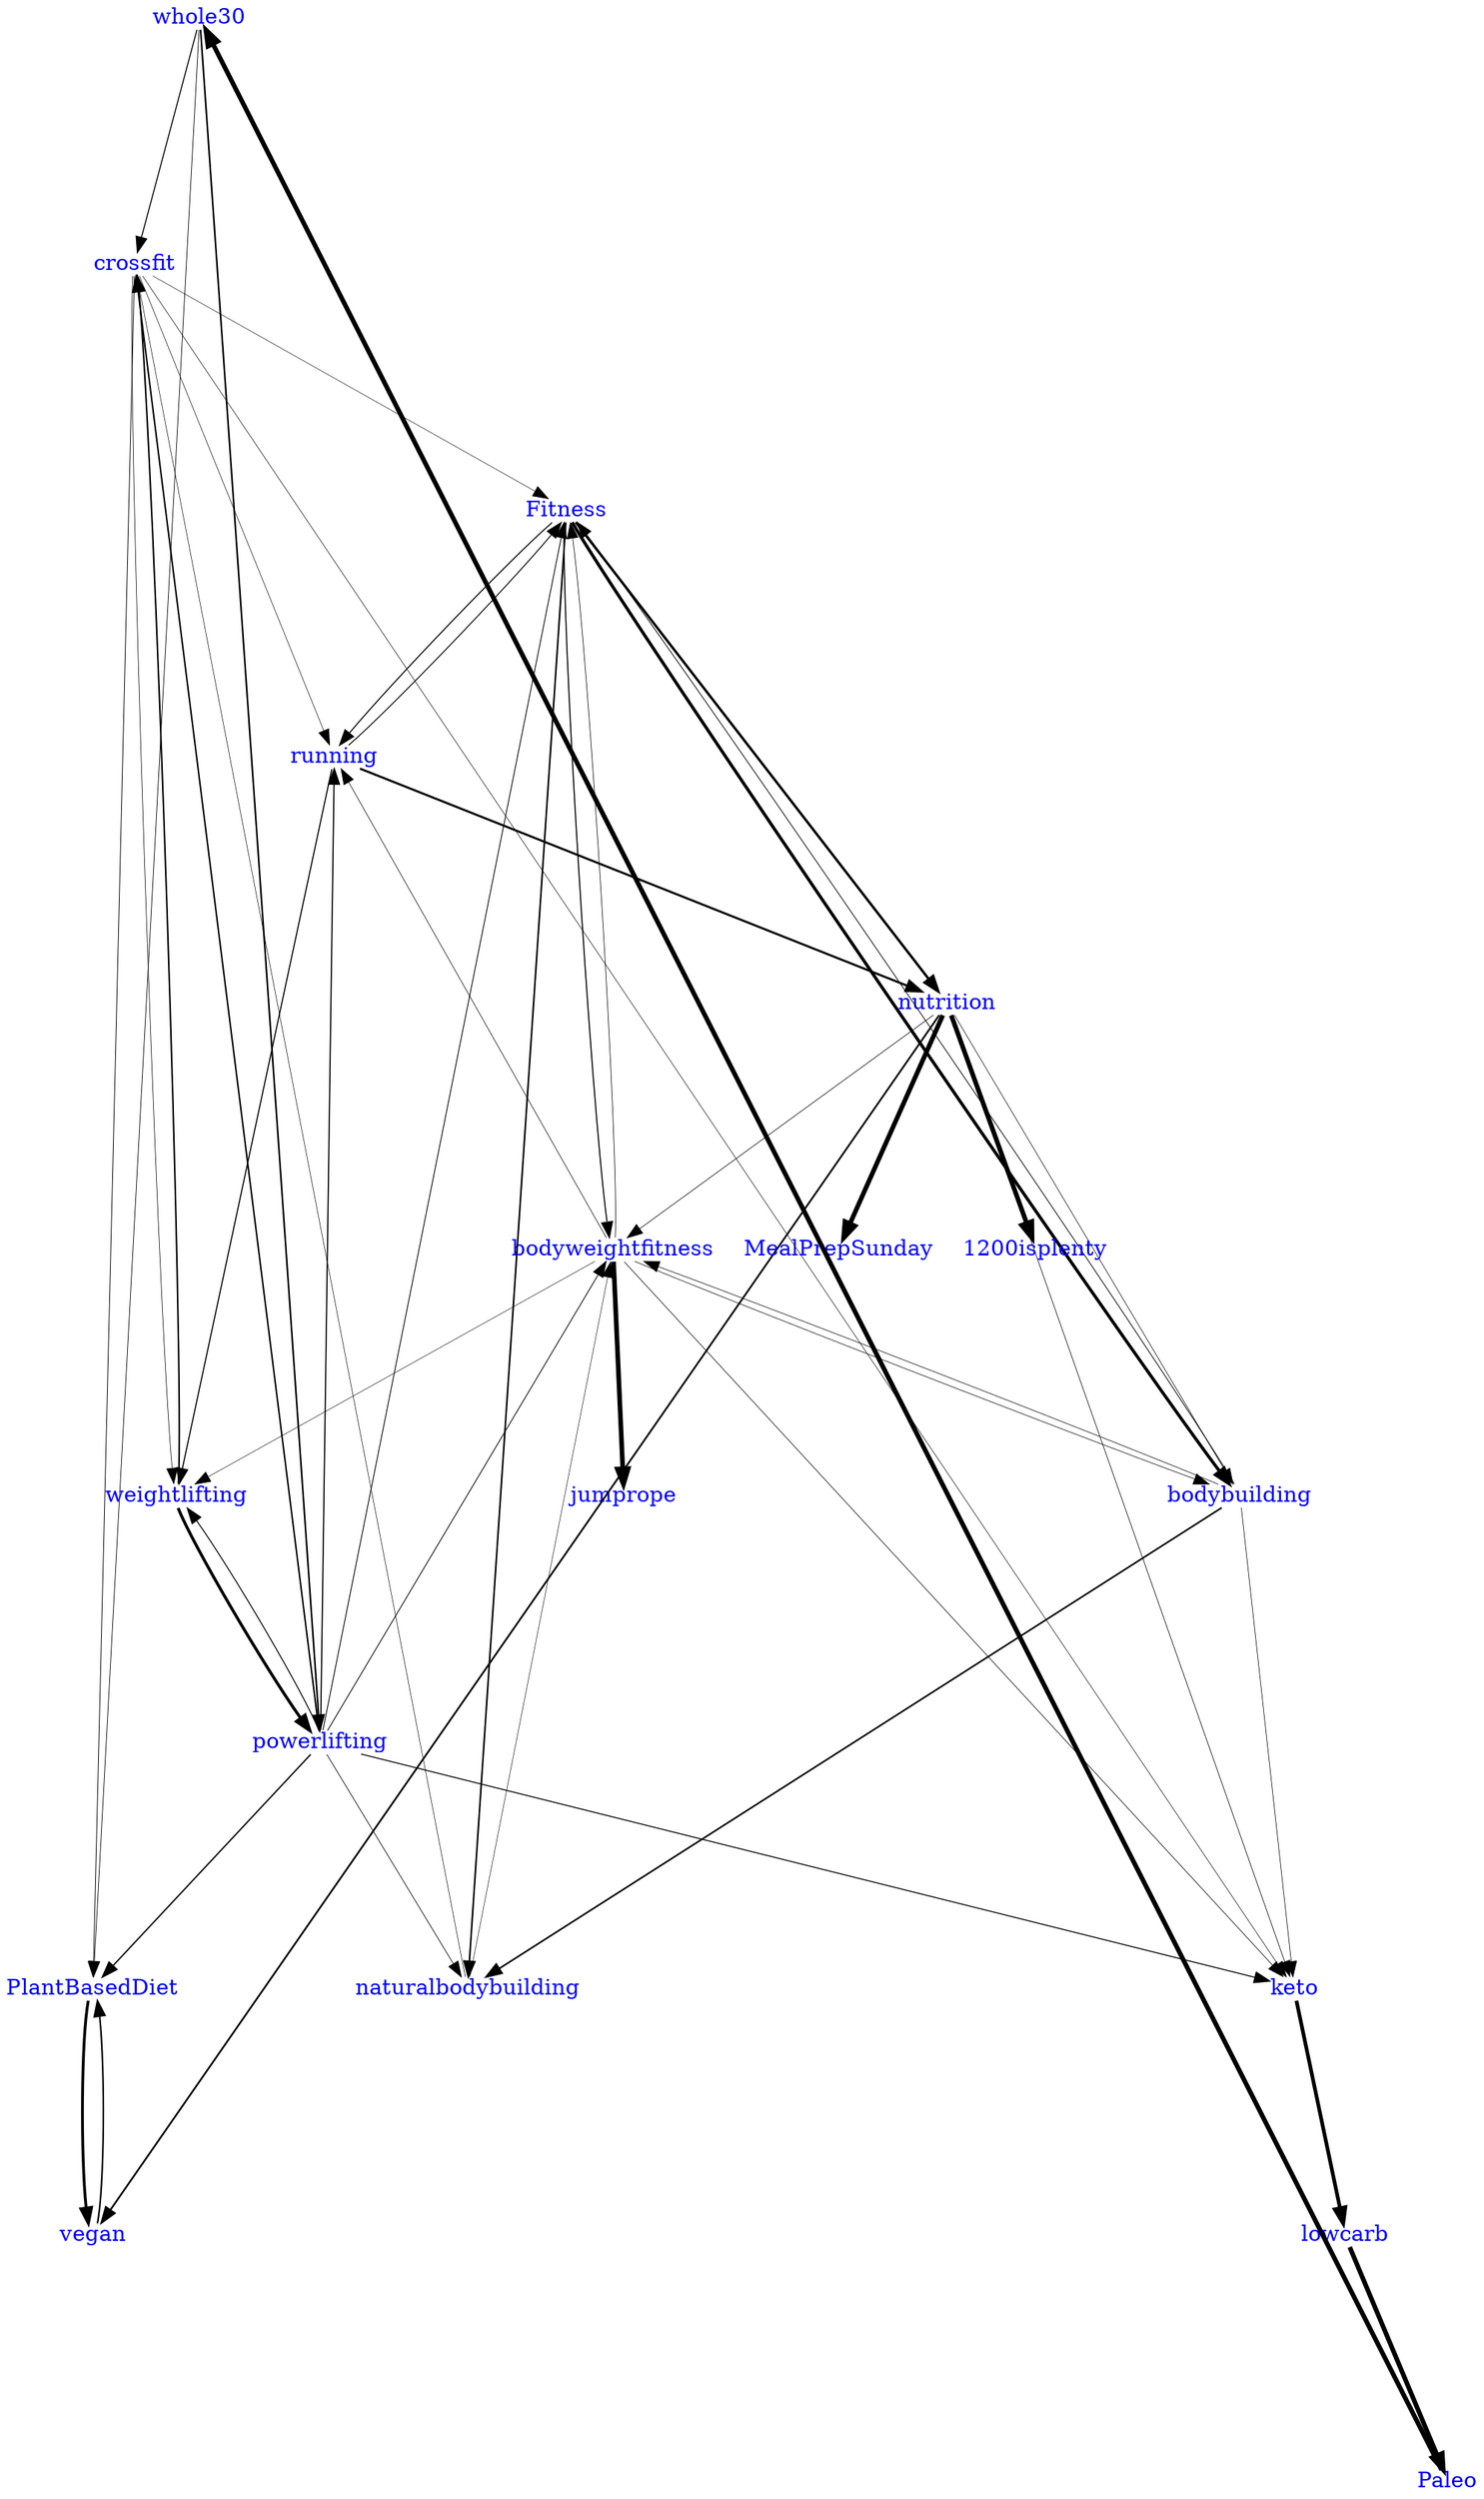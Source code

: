 strict digraph "" {
	graph [bb="0,0,797.5,1446",
		edges="{'arrowsize': '5.0'}",
		ranksep=2,
		splines=line
	];
	node [height=0,
		label="\N",
		margin=0,
		shape=plaintext,
		width=0
	];
	whole30	[font_size=1000,
		fontcolor=blue,
		height=0.20833,
		pos="62,1438.5",
		width=0.84722];
	PlantBasedDiet	[font_size=1000,
		fontcolor=blue,
		height=0.20833,
		pos="56,325.5",
		width=1.5556];
	whole30 -> PlantBasedDiet	[penwidth=0.4210526315789472,
		pos="e,56.041,333.04 61.958,1430.8 61.47,1340.2 56.823,478.16 56.096,343.23"];
	crossfit	[font_size=1000,
		fontcolor=blue,
		height=0.20833,
		pos="143,1279.5",
		width=0.75];
	whole30 -> crossfit	[penwidth=0.6842105263157892,
		pos="e,139.62,1287 65.48,1430.8 77.503,1407.5 117.49,1329.9 134.85,1296.3"];
	powerlifting	[font_size=1000,
		fontcolor=blue,
		height=0.20833,
		pos="142,484.5",
		width=1.2222];
	whole30 -> powerlifting	[penwidth=1.0666666666666664,
		pos="e,141.36,492.18 62.644,1430.8 69.563,1348.3 130.12,626.23 140.49,502.5"];
	vegan	[font_size=1000,
		fontcolor=blue,
		height=0.20833,
		pos="56,166.5",
		width=0.59722];
	PlantBasedDiet -> vegan	[penwidth=1.831578947368421,
		pos="e,53.087,174.05 53.047,317.75 48.507,294.65 48.038,218.28 51.642,184.18"];
	crossfit -> PlantBasedDiet	[penwidth=0.4631578947368421,
		pos="e,56.7,333.18 142.3,1271.8 134.78,1189.3 68.925,467.23 57.642,343.5"];
	Fitness	[font_size=1000,
		fontcolor=blue,
		height=0.20833,
		pos="382,1120.5",
		width=0.73611];
	crossfit -> Fitness	[penwidth=0.3044982698961936,
		pos="e,371.99,1128.1 152.97,1272 189.41,1248 315.79,1165 363.54,1133.6"];
	running	[font_size=1000,
		fontcolor=blue,
		height=0.20833,
		pos="247,802.5",
		width=0.79167];
	crossfit -> running	[penwidth=0.3327731092436973,
		pos="e,245.3,810.3 144.72,1271.6 156.55,1217.4 225.98,898.93 243.16,820.13"];
	keto	[font_size=1000,
		fontcolor=blue,
		height=0.20833,
		pos="691,325.5",
		width=0.43056];
	crossfit -> keto	[penwidth=0.3455497382198952,
		pos="e,686.59,333.18 147.41,1271.8 195,1189 612.94,461.39 681.5,342.03"];
	weightlifting	[font_size=1000,
		fontcolor=blue,
		height=0.20833,
		pos="208,643.5",
		width=1.2778];
	crossfit -> weightlifting	[penwidth=0.3626373626373624,
		pos="e,205.53,651.39 142.15,1271.9 142.15,1207.9 187.89,757.61 203.72,661.52"];
	powerlifting -> PlantBasedDiet	[penwidth=0.8842105263157892,
		pos="e,59.586,333.05 138.3,476.75 125.48,453.35 82.712,375.27 64.417,341.87"];
	powerlifting -> crossfit	[penwidth=0.9824561403508769,
		pos="e,142.99,1271.9 142.01,492.45 142.1,567.58 142.84,1152.3 142.98,1261.9"];
	powerlifting -> Fitness	[penwidth=0.5363321799307958,
		pos="e,379.14,1112.9 144.98,492.39 169.66,557.79 340.23,1009.8 375.59,1103.5"];
	powerlifting -> running	[penwidth=0.7815126050420169,
		pos="e,244.51,794.95 144.52,492.12 157.99,532.94 221.79,726.15 241.31,785.27"];
	powerlifting -> keto	[penwidth=0.6596858638743456,
		pos="e,675.31,330.99 164.89,476.95 253.41,451.64 572.95,360.26 665.63,333.75"];
	powerlifting -> weightlifting	[penwidth=0.6387362637362637,
		pos="e,208.12,635.75 147.67,492.05 161.87,514.94 194.68,591.85 205.39,625.96"];
	bodyweightfitness	[font_size=1000,
		fontcolor=blue,
		height=0.20833,
		pos="443,961.5",
		width=1.8333];
	powerlifting -> bodyweightfitness	[penwidth=0.5240641711229946,
		pos="e,438.03,953.62 146.92,492.3 181.14,546.53 383.58,867.34 432.41,944.72"];
	naturalbodybuilding	[font_size=1000,
		fontcolor=blue,
		height=0.20833,
		pos="544,325.5",
		width=2.0139];
	powerlifting -> naturalbodybuilding	[penwidth=0.4231738035264483,
		pos="e,527.17,333.07 158.76,476.95 221.33,452.52 441.57,366.51 517.8,336.73"];
	vegan -> PlantBasedDiet	[penwidth=1.031578947368421,
		pos="e,58.953,317.75 58.913,174.05 63.477,196.84 63.969,273.18 60.389,307.52"];
	Fitness -> running	[penwidth=0.7008403361344536,
		pos="e,247.97,810.12 376.55,1113 353.66,1072.3 271.29,879.11 251.08,819.83"];
	Fitness -> bodyweightfitness	[penwidth=0.7433155080213902,
		pos="e,437.54,969.05 381.67,1112.8 386.16,1089.4 416.08,1011.3 432.82,977.87"];
	Fitness -> naturalbodybuilding	[penwidth=1.0503778337531486,
		pos="e,542.38,333.45 383.55,1112.9 398.56,1039.2 517.93,453.42 540.37,343.31"];
	bodybuilding	[font_size=1000,
		fontcolor=blue,
		height=0.20833,
		pos="619,484.5",
		width=1.3056];
	Fitness -> bodybuilding	[penwidth=2.0474631751227497,
		pos="e,614.4,492.39 383.2,1112.9 400.57,1048.7 569.05,595.86 610.22,501.65"];
	nutrition	[font_size=1000,
		fontcolor=blue,
		height=0.20833,
		pos="440,643.5",
		width=0.88889];
	Fitness -> nutrition	[penwidth=1.6100386100386102,
		pos="e,439.05,651.3 382.96,1112.6 389.54,1058.5 428.12,741.23 437.8,661.62"];
	running -> Fitness	[penwidth=0.6228373702422144,
		pos="e,381.05,1113 252.49,810.12 275.45,850.94 357.81,1044.2 377.96,1103.3"];
	running -> weightlifting	[penwidth=0.7417582417582416,
		pos="e,209.63,651.05 245.32,794.75 239.59,771.65 220.61,695.28 212.14,661.18"];
	running -> nutrition	[penwidth=1.3899613899613898,
		pos="e,431.95,651.05 255.29,794.75 284.81,770.74 385.06,689.19 424.18,657.37"];
	lowcarb	[font_size=1000,
		fontcolor=blue,
		height=0.20833,
		pos="720,166.5",
		width=0.79167];
	keto -> lowcarb	[penwidth=2.4098360655737707,
		pos="e,718.79,174.05 692.25,317.75 696.51,294.65 710.62,218.28 716.92,184.18"];
	weightlifting -> crossfit	[penwidth=1.0,
		pos="e,145.4,1271.9 208.85,651.39 208.71,716.66 162.94,1167 147.21,1261.9"];
	weightlifting -> powerlifting	[penwidth=1.9333333333333336,
		pos="e,141.84,492.05 202.21,635.75 187.9,612.55 155.1,535.61 144.52,501.74"];
	bodyweightfitness -> Fitness	[penwidth=0.3875432525951556,
		pos="e,387.57,1112.8 443.37,969.05 439.02,992.14 409.14,1070.2 392.33,1103.8"];
	bodyweightfitness -> running	[penwidth=0.3731092436974788,
		pos="e,255.17,810.05 434.58,953.75 404.61,929.74 302.79,848.19 263.06,816.37"];
	bodyweightfitness -> keto	[penwidth=0.39267015706806263,
		pos="e,687.92,333.39 445.96,953.91 470.98,889.74 647.22,437.78 684.2,342.93"];
	bodyweightfitness -> weightlifting	[penwidth=0.3049450549450548,
		pos="e,213.63,651.12 437.42,953.95 407.14,912.97 262.23,716.88 219.74,659.38"];
	bodyweightfitness -> bodybuilding	[penwidth=0.3731587561374795,
		pos="e,614.23,492.3 444.01,953.62 457.89,899.24 575.55,579.62 609.95,501.65"];
	jumprope	[font_size=1000,
		fontcolor=blue,
		height=0.20833,
		pos="443,802.5",
		width=0.95833];
	bodyweightfitness -> jumprope	[penwidth=3.0,
		pos="e,443,810.05 443,953.75 443,930.65 443,854.28 443,820.18"];
	naturalbodybuilding -> crossfit	[penwidth=0.3333333333333333,
		pos="e,146.23,1271.8 540.77,333.18 506.02,415.85 201.35,1140.7 150.26,1262.2"];
	naturalbodybuilding -> bodyweightfitness	[penwidth=0.3101604278074866,
		pos="e,444.2,953.91 542.75,333.39 532.38,398.66 460.87,848.97 445.79,943.94"];
	bodybuilding -> Fitness	[penwidth=0.4913494809688581,
		pos="e,386.45,1112.9 617.72,492.39 599.87,557.86 431.35,1010.7 390.58,1103.8"];
	bodybuilding -> keto	[penwidth=0.3664921465968585,
		pos="e,688,333.05 622.09,476.75 632.78,453.45 668.33,375.94 683.75,342.3"];
	bodybuilding -> bodyweightfitness	[penwidth=0.374331550802139,
		pos="e,447.81,953.62 618.01,492.3 604.23,546.42 486.58,866.03 452.1,944.24"];
	bodybuilding -> naturalbodybuilding	[penwidth=1.065491183879093,
		pos="e,547.13,333.05 615.78,476.75 604.65,453.45 567.62,375.94 551.55,342.3"];
	nutrition -> vegan	[penwidth=1.168421052631579,
		pos="e,62.282,174.3 433.66,635.62 389.61,580.91 129.41,257.69 68.672,182.24"];
	nutrition -> keto	[penwidth=0.3874345549738218,
		pos="e,684.99,333.12 445.96,635.95 478.37,594.88 633.72,398.07 678.74,341.03"];
	nutrition -> bodyweightfitness	[penwidth=0.3957219251336898,
		pos="e,442.93,953.95 440.07,651.12 440.46,691.85 442.27,884.35 442.83,943.9"];
	nutrition -> bodybuilding	[penwidth=0.3633387888707037,
		pos="e,611.54,492.05 447.69,635.75 474.95,611.85 567.27,530.87 603.87,498.77"];
	MealPrepSunday	[font_size=1000,
		fontcolor=blue,
		height=0.20833,
		pos="304,484.5",
		width=1.7083];
	nutrition -> MealPrepSunday	[penwidth=3.0,
		pos="e,309.67,492.05 434.16,635.75 413.71,612.15 345.07,532.91 316.57,500.01"];
	"1200isplenty"	[font_size=1000,
		fontcolor=blue,
		height=0.20833,
		pos="431,484.5",
		width=1.3056];
	nutrition -> "1200isplenty"	[penwidth=3.0,
		pos="e,431.38,492.05 439.61,635.75 438.29,612.65 433.91,536.28 431.96,502.18"];
	Paleo	[font_size=1000,
		fontcolor=blue,
		height=0.20833,
		pos="778,7.5",
		width=0.54167];
	lowcarb -> Paleo	[penwidth=3.0,
		pos="e,775.58,15.046 722.49,158.75 731.06,135.55 759.49,58.607 772,24.74"];
	Paleo -> whole30	[penwidth=3.0,
		pos="e,65.852,1430.8 774.14,15.207 721.55,120.31 147.53,1267.6 70.524,1421.5"];
}

